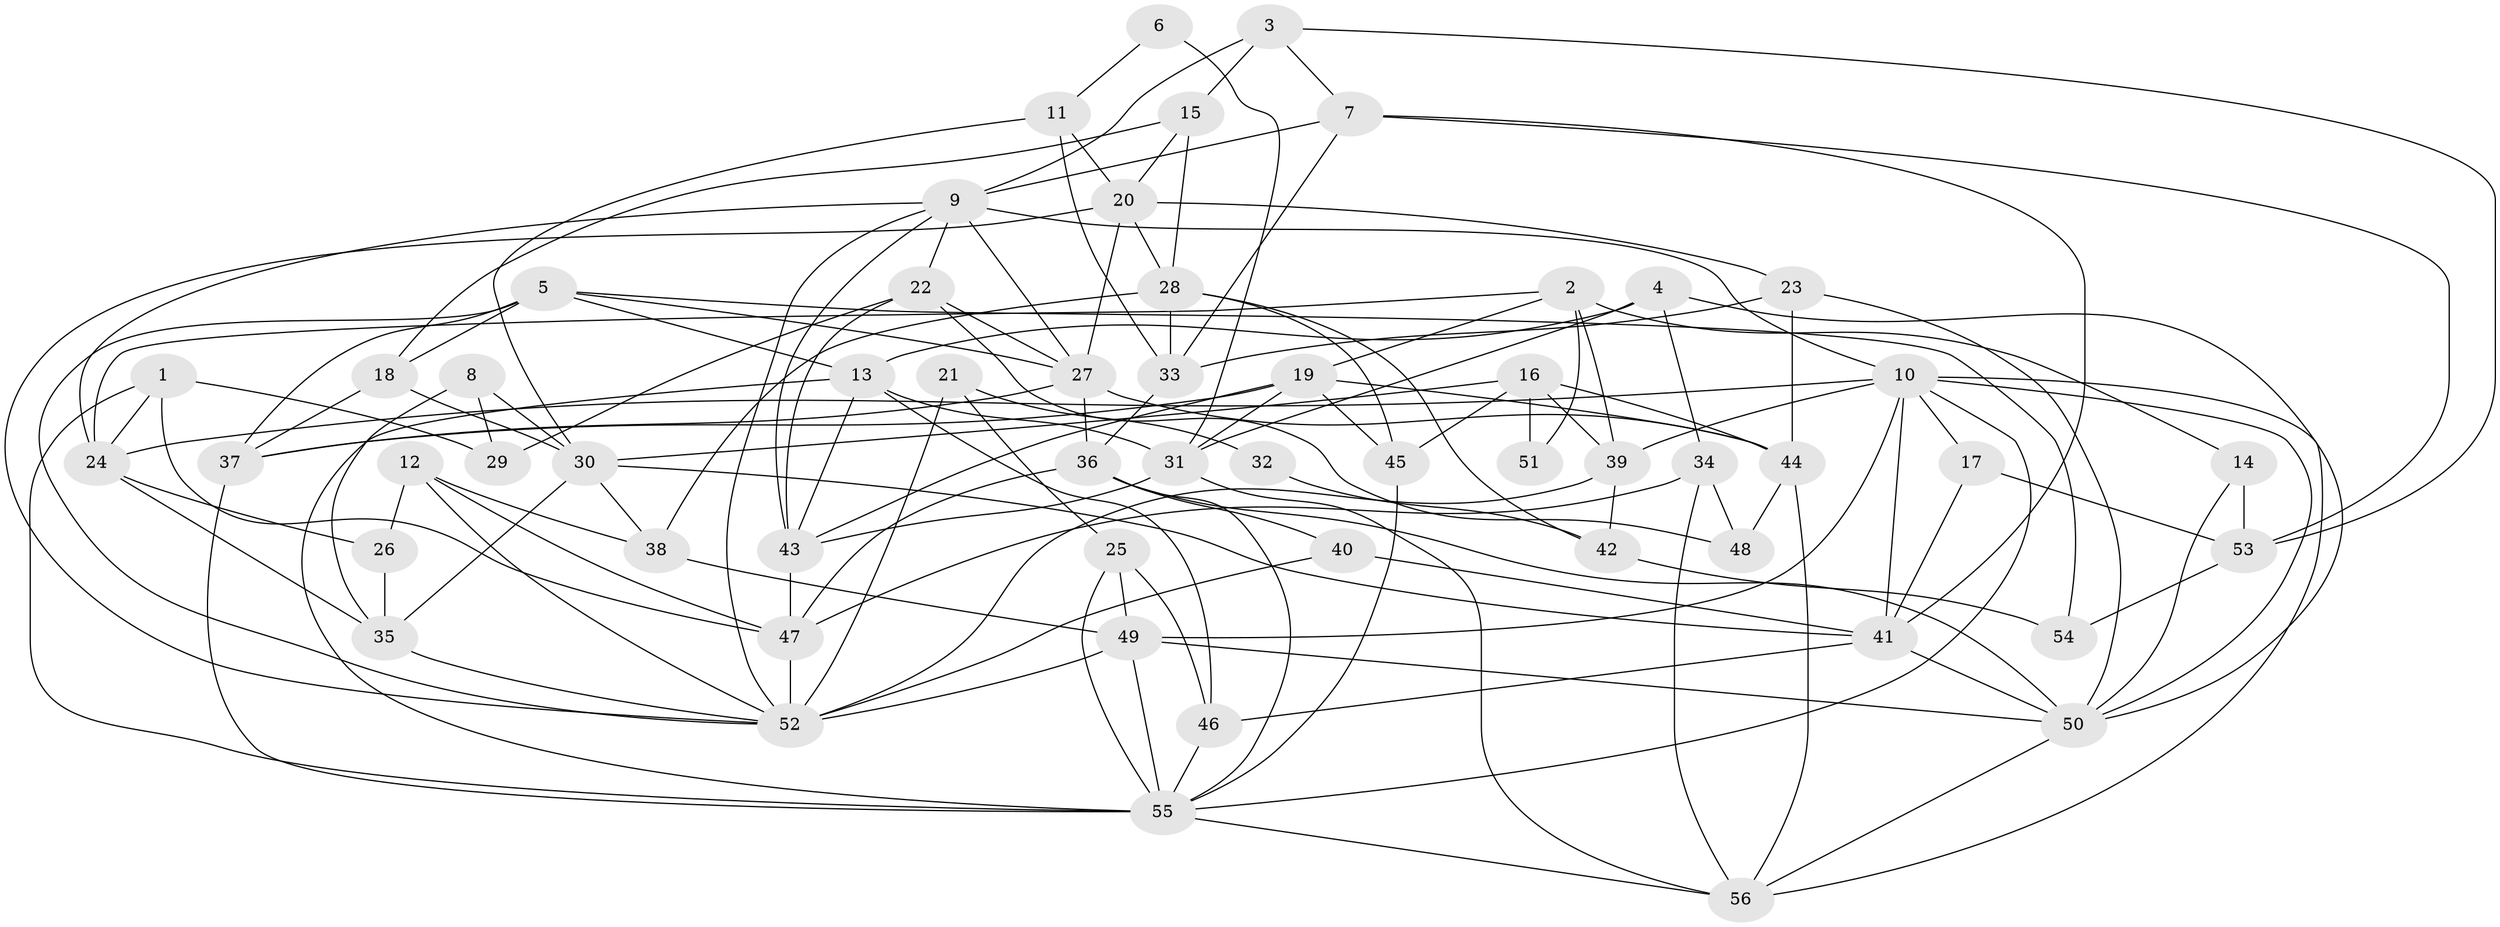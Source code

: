 // original degree distribution, {4: 0.3010752688172043, 3: 0.27956989247311825, 5: 0.1935483870967742, 6: 0.07526881720430108, 2: 0.10752688172043011, 8: 0.021505376344086023, 7: 0.021505376344086023}
// Generated by graph-tools (version 1.1) at 2025/37/03/04/25 23:37:07]
// undirected, 56 vertices, 139 edges
graph export_dot {
  node [color=gray90,style=filled];
  1;
  2;
  3;
  4;
  5;
  6;
  7;
  8;
  9;
  10;
  11;
  12;
  13;
  14;
  15;
  16;
  17;
  18;
  19;
  20;
  21;
  22;
  23;
  24;
  25;
  26;
  27;
  28;
  29;
  30;
  31;
  32;
  33;
  34;
  35;
  36;
  37;
  38;
  39;
  40;
  41;
  42;
  43;
  44;
  45;
  46;
  47;
  48;
  49;
  50;
  51;
  52;
  53;
  54;
  55;
  56;
  1 -- 24 [weight=1.0];
  1 -- 29 [weight=1.0];
  1 -- 47 [weight=1.0];
  1 -- 55 [weight=1.0];
  2 -- 14 [weight=1.0];
  2 -- 19 [weight=1.0];
  2 -- 24 [weight=1.0];
  2 -- 39 [weight=1.0];
  2 -- 51 [weight=1.0];
  3 -- 7 [weight=1.0];
  3 -- 9 [weight=1.0];
  3 -- 15 [weight=1.0];
  3 -- 53 [weight=1.0];
  4 -- 13 [weight=1.0];
  4 -- 31 [weight=1.0];
  4 -- 34 [weight=1.0];
  4 -- 50 [weight=1.0];
  5 -- 13 [weight=1.0];
  5 -- 18 [weight=2.0];
  5 -- 27 [weight=1.0];
  5 -- 37 [weight=1.0];
  5 -- 52 [weight=1.0];
  5 -- 54 [weight=1.0];
  6 -- 11 [weight=1.0];
  6 -- 31 [weight=1.0];
  7 -- 9 [weight=1.0];
  7 -- 33 [weight=1.0];
  7 -- 41 [weight=1.0];
  7 -- 53 [weight=1.0];
  8 -- 29 [weight=1.0];
  8 -- 30 [weight=1.0];
  8 -- 35 [weight=1.0];
  9 -- 10 [weight=1.0];
  9 -- 22 [weight=1.0];
  9 -- 24 [weight=1.0];
  9 -- 27 [weight=1.0];
  9 -- 43 [weight=1.0];
  9 -- 52 [weight=1.0];
  10 -- 17 [weight=1.0];
  10 -- 24 [weight=1.0];
  10 -- 39 [weight=1.0];
  10 -- 41 [weight=1.0];
  10 -- 49 [weight=1.0];
  10 -- 50 [weight=1.0];
  10 -- 55 [weight=1.0];
  10 -- 56 [weight=1.0];
  11 -- 20 [weight=1.0];
  11 -- 30 [weight=1.0];
  11 -- 33 [weight=1.0];
  12 -- 26 [weight=1.0];
  12 -- 38 [weight=1.0];
  12 -- 47 [weight=1.0];
  12 -- 52 [weight=1.0];
  13 -- 31 [weight=2.0];
  13 -- 43 [weight=1.0];
  13 -- 46 [weight=1.0];
  13 -- 55 [weight=1.0];
  14 -- 50 [weight=1.0];
  14 -- 53 [weight=1.0];
  15 -- 18 [weight=1.0];
  15 -- 20 [weight=2.0];
  15 -- 28 [weight=1.0];
  16 -- 30 [weight=2.0];
  16 -- 39 [weight=1.0];
  16 -- 44 [weight=2.0];
  16 -- 45 [weight=1.0];
  16 -- 51 [weight=1.0];
  17 -- 41 [weight=1.0];
  17 -- 53 [weight=1.0];
  18 -- 30 [weight=1.0];
  18 -- 37 [weight=1.0];
  19 -- 31 [weight=1.0];
  19 -- 37 [weight=1.0];
  19 -- 43 [weight=1.0];
  19 -- 44 [weight=1.0];
  19 -- 45 [weight=1.0];
  20 -- 23 [weight=1.0];
  20 -- 27 [weight=1.0];
  20 -- 28 [weight=1.0];
  20 -- 52 [weight=1.0];
  21 -- 25 [weight=1.0];
  21 -- 32 [weight=1.0];
  21 -- 52 [weight=2.0];
  22 -- 27 [weight=1.0];
  22 -- 29 [weight=1.0];
  22 -- 43 [weight=1.0];
  22 -- 48 [weight=1.0];
  23 -- 33 [weight=1.0];
  23 -- 44 [weight=1.0];
  23 -- 50 [weight=1.0];
  24 -- 26 [weight=1.0];
  24 -- 35 [weight=1.0];
  25 -- 46 [weight=1.0];
  25 -- 49 [weight=2.0];
  25 -- 55 [weight=1.0];
  26 -- 35 [weight=1.0];
  27 -- 36 [weight=1.0];
  27 -- 37 [weight=1.0];
  27 -- 44 [weight=1.0];
  28 -- 33 [weight=1.0];
  28 -- 38 [weight=1.0];
  28 -- 42 [weight=2.0];
  28 -- 45 [weight=2.0];
  30 -- 35 [weight=1.0];
  30 -- 38 [weight=1.0];
  30 -- 41 [weight=1.0];
  31 -- 43 [weight=1.0];
  31 -- 56 [weight=1.0];
  32 -- 42 [weight=1.0];
  33 -- 36 [weight=1.0];
  34 -- 47 [weight=1.0];
  34 -- 48 [weight=1.0];
  34 -- 56 [weight=1.0];
  35 -- 52 [weight=1.0];
  36 -- 40 [weight=2.0];
  36 -- 47 [weight=1.0];
  36 -- 50 [weight=1.0];
  36 -- 55 [weight=1.0];
  37 -- 55 [weight=1.0];
  38 -- 49 [weight=1.0];
  39 -- 42 [weight=1.0];
  39 -- 52 [weight=1.0];
  40 -- 41 [weight=1.0];
  40 -- 52 [weight=1.0];
  41 -- 46 [weight=1.0];
  41 -- 50 [weight=1.0];
  42 -- 54 [weight=1.0];
  43 -- 47 [weight=1.0];
  44 -- 48 [weight=1.0];
  44 -- 56 [weight=1.0];
  45 -- 55 [weight=1.0];
  46 -- 55 [weight=1.0];
  47 -- 52 [weight=1.0];
  49 -- 50 [weight=1.0];
  49 -- 52 [weight=1.0];
  49 -- 55 [weight=1.0];
  50 -- 56 [weight=1.0];
  53 -- 54 [weight=1.0];
  55 -- 56 [weight=1.0];
}
